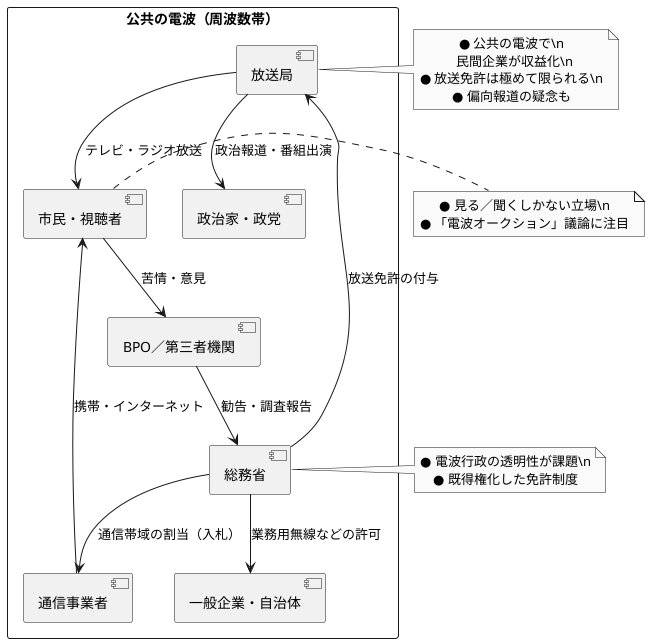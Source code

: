 @startuml
skinparam monochrome true
skinparam packageStyle rectangle
skinparam defaultTextAlignment center

package "公共の電波（周波数帯）" {
  [総務省] as MIC
  [放送局] as Broadcasters
  [通信事業者] as Telecoms
  [一般企業・自治体] as Users
  [市民・視聴者] as Citizens
  [政治家・政党] as Politicians
  [BPO／第三者機関] as Watchdogs
}

MIC --> Broadcasters : 放送免許の付与
MIC --> Telecoms : 通信帯域の割当（入札）
MIC --> Users : 業務用無線などの許可
Broadcasters --> Citizens : テレビ・ラジオ放送
Telecoms --> Citizens : 携帯・インターネット
Broadcasters --> Politicians : 政治報道・番組出演
Citizens --> Watchdogs : 苦情・意見
Watchdogs --> MIC : 勧告・調査報告

note right of Broadcasters
  ● 公共の電波で\n
    民間企業が収益化\n
  ● 放送免許は極めて限られる\n
  ● 偏向報道の疑念も
end note

note right of MIC
  ● 電波行政の透明性が課題\n
  ● 既得権化した免許制度
end note

note right of Citizens
  ● 見る／聞くしかない立場\n
  ● 「電波オークション」議論に注目
end note
@enduml